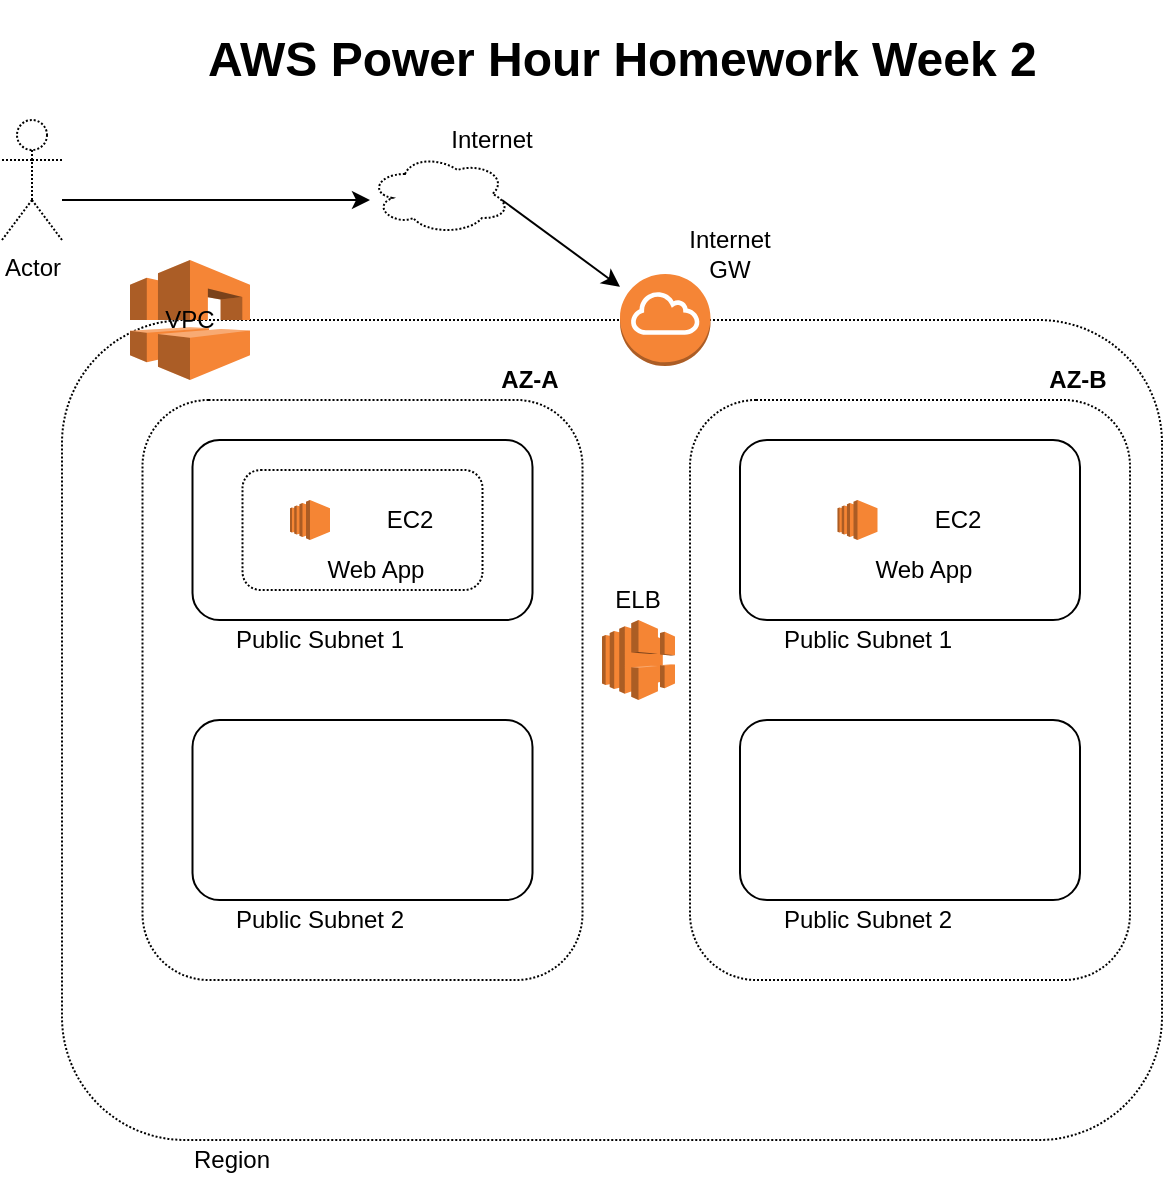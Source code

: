 <mxfile version="13.8.8" type="github">
  <diagram id="sX9CL8-Pw0lab9QQz8Nd" name="Page-1">
    <mxGraphModel dx="782" dy="1608" grid="1" gridSize="10" guides="1" tooltips="1" connect="1" arrows="1" fold="1" page="1" pageScale="1" pageWidth="850" pageHeight="1100" math="0" shadow="0">
      <root>
        <mxCell id="0" />
        <mxCell id="1" parent="0" />
        <mxCell id="JT5t8V6sIpSqHDwj7usU-1" value="" style="rounded=1;whiteSpace=wrap;html=1;dashed=1;dashPattern=1 1;fillColor=none;" vertex="1" parent="1">
          <mxGeometry x="146" y="80" width="550" height="410" as="geometry" />
        </mxCell>
        <mxCell id="JT5t8V6sIpSqHDwj7usU-2" value="Region" style="text;html=1;strokeColor=none;fillColor=none;align=center;verticalAlign=middle;whiteSpace=wrap;rounded=0;dashed=1;dashPattern=1 1;" vertex="1" parent="1">
          <mxGeometry x="146" y="490" width="170" height="20" as="geometry" />
        </mxCell>
        <mxCell id="JT5t8V6sIpSqHDwj7usU-3" value="" style="rounded=1;whiteSpace=wrap;html=1;dashed=1;dashPattern=1 1;fillColor=none;" vertex="1" parent="1">
          <mxGeometry x="186.25" y="120" width="220" height="290" as="geometry" />
        </mxCell>
        <mxCell id="JT5t8V6sIpSqHDwj7usU-4" value="AZ-A" style="text;html=1;strokeColor=none;fillColor=none;align=center;verticalAlign=middle;whiteSpace=wrap;rounded=0;dashed=1;dashPattern=1 1;fontStyle=1" vertex="1" parent="1">
          <mxGeometry x="360" y="100" width="40" height="20" as="geometry" />
        </mxCell>
        <mxCell id="JT5t8V6sIpSqHDwj7usU-17" value="&lt;h1&gt;AWS Power Hour Homework Week 2&lt;/h1&gt;" style="text;html=1;strokeColor=none;fillColor=none;spacing=5;spacingTop=-20;whiteSpace=wrap;overflow=hidden;rounded=0;dashed=1;dashPattern=1 1;" vertex="1" parent="1">
          <mxGeometry x="214.25" y="-70" width="440" height="40" as="geometry" />
        </mxCell>
        <mxCell id="JT5t8V6sIpSqHDwj7usU-22" value="" style="outlineConnect=0;dashed=0;verticalLabelPosition=bottom;verticalAlign=top;align=center;html=1;shape=mxgraph.aws3.vpc;fillColor=#F58536;gradientColor=none;" vertex="1" parent="1">
          <mxGeometry x="180" y="50" width="60" height="60" as="geometry" />
        </mxCell>
        <mxCell id="JT5t8V6sIpSqHDwj7usU-23" value="VPC" style="text;html=1;strokeColor=none;fillColor=none;align=center;verticalAlign=middle;whiteSpace=wrap;rounded=0;" vertex="1" parent="1">
          <mxGeometry x="190" y="70" width="40" height="20" as="geometry" />
        </mxCell>
        <mxCell id="JT5t8V6sIpSqHDwj7usU-25" value="" style="rounded=1;whiteSpace=wrap;html=1;fillColor=none;" vertex="1" parent="1">
          <mxGeometry x="211.25" y="140" width="170" height="90" as="geometry" />
        </mxCell>
        <mxCell id="JT5t8V6sIpSqHDwj7usU-26" value="" style="rounded=1;whiteSpace=wrap;html=1;fillColor=none;" vertex="1" parent="1">
          <mxGeometry x="211.25" y="280" width="170" height="90" as="geometry" />
        </mxCell>
        <mxCell id="JT5t8V6sIpSqHDwj7usU-27" value="Public Subnet 1" style="text;html=1;strokeColor=none;fillColor=none;align=center;verticalAlign=middle;whiteSpace=wrap;rounded=0;" vertex="1" parent="1">
          <mxGeometry x="220" y="230" width="110" height="20" as="geometry" />
        </mxCell>
        <mxCell id="JT5t8V6sIpSqHDwj7usU-28" value="Public Subnet 2" style="text;html=1;strokeColor=none;fillColor=none;align=center;verticalAlign=middle;whiteSpace=wrap;rounded=0;" vertex="1" parent="1">
          <mxGeometry x="220" y="370" width="110" height="20" as="geometry" />
        </mxCell>
        <mxCell id="JT5t8V6sIpSqHDwj7usU-29" value="" style="rounded=1;whiteSpace=wrap;html=1;fillColor=none;dashed=1;dashPattern=1 1;" vertex="1" parent="1">
          <mxGeometry x="236.25" y="155" width="120" height="60" as="geometry" />
        </mxCell>
        <mxCell id="JT5t8V6sIpSqHDwj7usU-30" value="" style="outlineConnect=0;dashed=0;verticalLabelPosition=bottom;verticalAlign=top;align=center;html=1;shape=mxgraph.aws3.ec2;fillColor=#F58534;gradientColor=none;dashPattern=1 1;" vertex="1" parent="1">
          <mxGeometry x="260" y="170" width="20" height="20" as="geometry" />
        </mxCell>
        <mxCell id="JT5t8V6sIpSqHDwj7usU-31" value="EC2" style="text;html=1;strokeColor=none;fillColor=none;align=center;verticalAlign=middle;whiteSpace=wrap;rounded=0;dashed=1;dashPattern=1 1;" vertex="1" parent="1">
          <mxGeometry x="300" y="170" width="40" height="20" as="geometry" />
        </mxCell>
        <mxCell id="JT5t8V6sIpSqHDwj7usU-32" value="Web App" style="text;html=1;strokeColor=none;fillColor=none;align=center;verticalAlign=middle;whiteSpace=wrap;rounded=0;dashed=1;dashPattern=1 1;" vertex="1" parent="1">
          <mxGeometry x="276.25" y="195" width="53.75" height="20" as="geometry" />
        </mxCell>
        <mxCell id="JT5t8V6sIpSqHDwj7usU-44" value="" style="rounded=1;whiteSpace=wrap;html=1;dashed=1;dashPattern=1 1;fillColor=none;" vertex="1" parent="1">
          <mxGeometry x="460" y="120" width="220" height="290" as="geometry" />
        </mxCell>
        <mxCell id="JT5t8V6sIpSqHDwj7usU-45" value="AZ-B" style="text;html=1;strokeColor=none;fillColor=none;align=center;verticalAlign=middle;whiteSpace=wrap;rounded=0;dashed=1;dashPattern=1 1;fontStyle=1" vertex="1" parent="1">
          <mxGeometry x="633.75" y="100" width="40" height="20" as="geometry" />
        </mxCell>
        <mxCell id="JT5t8V6sIpSqHDwj7usU-46" value="" style="rounded=1;whiteSpace=wrap;html=1;fillColor=none;" vertex="1" parent="1">
          <mxGeometry x="485" y="140" width="170" height="90" as="geometry" />
        </mxCell>
        <mxCell id="JT5t8V6sIpSqHDwj7usU-47" value="" style="rounded=1;whiteSpace=wrap;html=1;fillColor=none;" vertex="1" parent="1">
          <mxGeometry x="485" y="280" width="170" height="90" as="geometry" />
        </mxCell>
        <mxCell id="JT5t8V6sIpSqHDwj7usU-48" value="Public Subnet 1" style="text;html=1;strokeColor=none;fillColor=none;align=center;verticalAlign=middle;whiteSpace=wrap;rounded=0;" vertex="1" parent="1">
          <mxGeometry x="493.75" y="230" width="110" height="20" as="geometry" />
        </mxCell>
        <mxCell id="JT5t8V6sIpSqHDwj7usU-49" value="Public Subnet 2" style="text;html=1;strokeColor=none;fillColor=none;align=center;verticalAlign=middle;whiteSpace=wrap;rounded=0;" vertex="1" parent="1">
          <mxGeometry x="493.75" y="370" width="110" height="20" as="geometry" />
        </mxCell>
        <mxCell id="JT5t8V6sIpSqHDwj7usU-50" value="" style="outlineConnect=0;dashed=0;verticalLabelPosition=bottom;verticalAlign=top;align=center;html=1;shape=mxgraph.aws3.ec2;fillColor=#F58534;gradientColor=none;dashPattern=1 1;" vertex="1" parent="1">
          <mxGeometry x="533.75" y="170" width="20" height="20" as="geometry" />
        </mxCell>
        <mxCell id="JT5t8V6sIpSqHDwj7usU-51" value="EC2" style="text;html=1;strokeColor=none;fillColor=none;align=center;verticalAlign=middle;whiteSpace=wrap;rounded=0;dashed=1;dashPattern=1 1;" vertex="1" parent="1">
          <mxGeometry x="573.75" y="170" width="40" height="20" as="geometry" />
        </mxCell>
        <mxCell id="JT5t8V6sIpSqHDwj7usU-52" value="Web App" style="text;html=1;strokeColor=none;fillColor=none;align=center;verticalAlign=middle;whiteSpace=wrap;rounded=0;dashed=1;dashPattern=1 1;" vertex="1" parent="1">
          <mxGeometry x="550" y="195" width="53.75" height="20" as="geometry" />
        </mxCell>
        <mxCell id="JT5t8V6sIpSqHDwj7usU-53" value="" style="outlineConnect=0;dashed=0;verticalLabelPosition=bottom;verticalAlign=top;align=center;html=1;shape=mxgraph.aws3.elastic_load_balancing;fillColor=#F58534;gradientColor=none;dashPattern=1 1;" vertex="1" parent="1">
          <mxGeometry x="416" y="230" width="36.5" height="40" as="geometry" />
        </mxCell>
        <mxCell id="JT5t8V6sIpSqHDwj7usU-54" value="ELB" style="text;html=1;strokeColor=none;fillColor=none;align=center;verticalAlign=middle;whiteSpace=wrap;rounded=0;dashed=1;dashPattern=1 1;" vertex="1" parent="1">
          <mxGeometry x="414.25" y="210" width="40" height="20" as="geometry" />
        </mxCell>
        <mxCell id="JT5t8V6sIpSqHDwj7usU-57" value="" style="outlineConnect=0;dashed=0;verticalLabelPosition=bottom;verticalAlign=top;align=center;html=1;shape=mxgraph.aws3.internet_gateway;fillColor=#F58536;gradientColor=none;dashPattern=1 1;" vertex="1" parent="1">
          <mxGeometry x="425" y="57" width="45.25" height="46" as="geometry" />
        </mxCell>
        <mxCell id="JT5t8V6sIpSqHDwj7usU-58" value="Internet GW" style="text;html=1;strokeColor=none;fillColor=none;align=center;verticalAlign=middle;whiteSpace=wrap;rounded=0;dashed=1;dashPattern=1 1;" vertex="1" parent="1">
          <mxGeometry x="460" y="37" width="40" height="20" as="geometry" />
        </mxCell>
        <mxCell id="JT5t8V6sIpSqHDwj7usU-59" value="" style="ellipse;shape=cloud;whiteSpace=wrap;html=1;dashed=1;dashPattern=1 1;fillColor=none;" vertex="1" parent="1">
          <mxGeometry x="300" y="-3" width="70" height="40" as="geometry" />
        </mxCell>
        <mxCell id="JT5t8V6sIpSqHDwj7usU-60" value="Internet" style="text;html=1;strokeColor=none;fillColor=none;align=center;verticalAlign=middle;whiteSpace=wrap;rounded=0;dashed=1;dashPattern=1 1;" vertex="1" parent="1">
          <mxGeometry x="341.25" y="-20" width="40" height="20" as="geometry" />
        </mxCell>
        <mxCell id="JT5t8V6sIpSqHDwj7usU-61" value="" style="endArrow=classic;html=1;" edge="1" parent="1" target="JT5t8V6sIpSqHDwj7usU-57">
          <mxGeometry width="50" height="50" relative="1" as="geometry">
            <mxPoint x="366" y="20" as="sourcePoint" />
            <mxPoint x="416" y="-30" as="targetPoint" />
          </mxGeometry>
        </mxCell>
        <mxCell id="JT5t8V6sIpSqHDwj7usU-62" value="Actor" style="shape=umlActor;verticalLabelPosition=bottom;verticalAlign=top;html=1;outlineConnect=0;dashed=1;dashPattern=1 1;fillColor=none;" vertex="1" parent="1">
          <mxGeometry x="116" y="-20" width="30" height="60" as="geometry" />
        </mxCell>
        <mxCell id="JT5t8V6sIpSqHDwj7usU-63" value="" style="endArrow=classic;html=1;entryX=0;entryY=0.575;entryDx=0;entryDy=0;entryPerimeter=0;" edge="1" parent="1" target="JT5t8V6sIpSqHDwj7usU-59">
          <mxGeometry width="50" height="50" relative="1" as="geometry">
            <mxPoint x="146" y="20" as="sourcePoint" />
            <mxPoint x="196" y="-30" as="targetPoint" />
          </mxGeometry>
        </mxCell>
      </root>
    </mxGraphModel>
  </diagram>
</mxfile>
